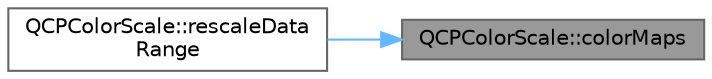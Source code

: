 digraph "QCPColorScale::colorMaps"
{
 // LATEX_PDF_SIZE
  bgcolor="transparent";
  edge [fontname=Helvetica,fontsize=10,labelfontname=Helvetica,labelfontsize=10];
  node [fontname=Helvetica,fontsize=10,shape=box,height=0.2,width=0.4];
  rankdir="RL";
  Node1 [label="QCPColorScale::colorMaps",height=0.2,width=0.4,color="gray40", fillcolor="grey60", style="filled", fontcolor="black",tooltip=" "];
  Node1 -> Node2 [dir="back",color="steelblue1",style="solid"];
  Node2 [label="QCPColorScale::rescaleData\lRange",height=0.2,width=0.4,color="grey40", fillcolor="white", style="filled",URL="$class_q_c_p_color_scale.html#a425983db4478543924ddbd04ea20a356",tooltip=" "];
}
